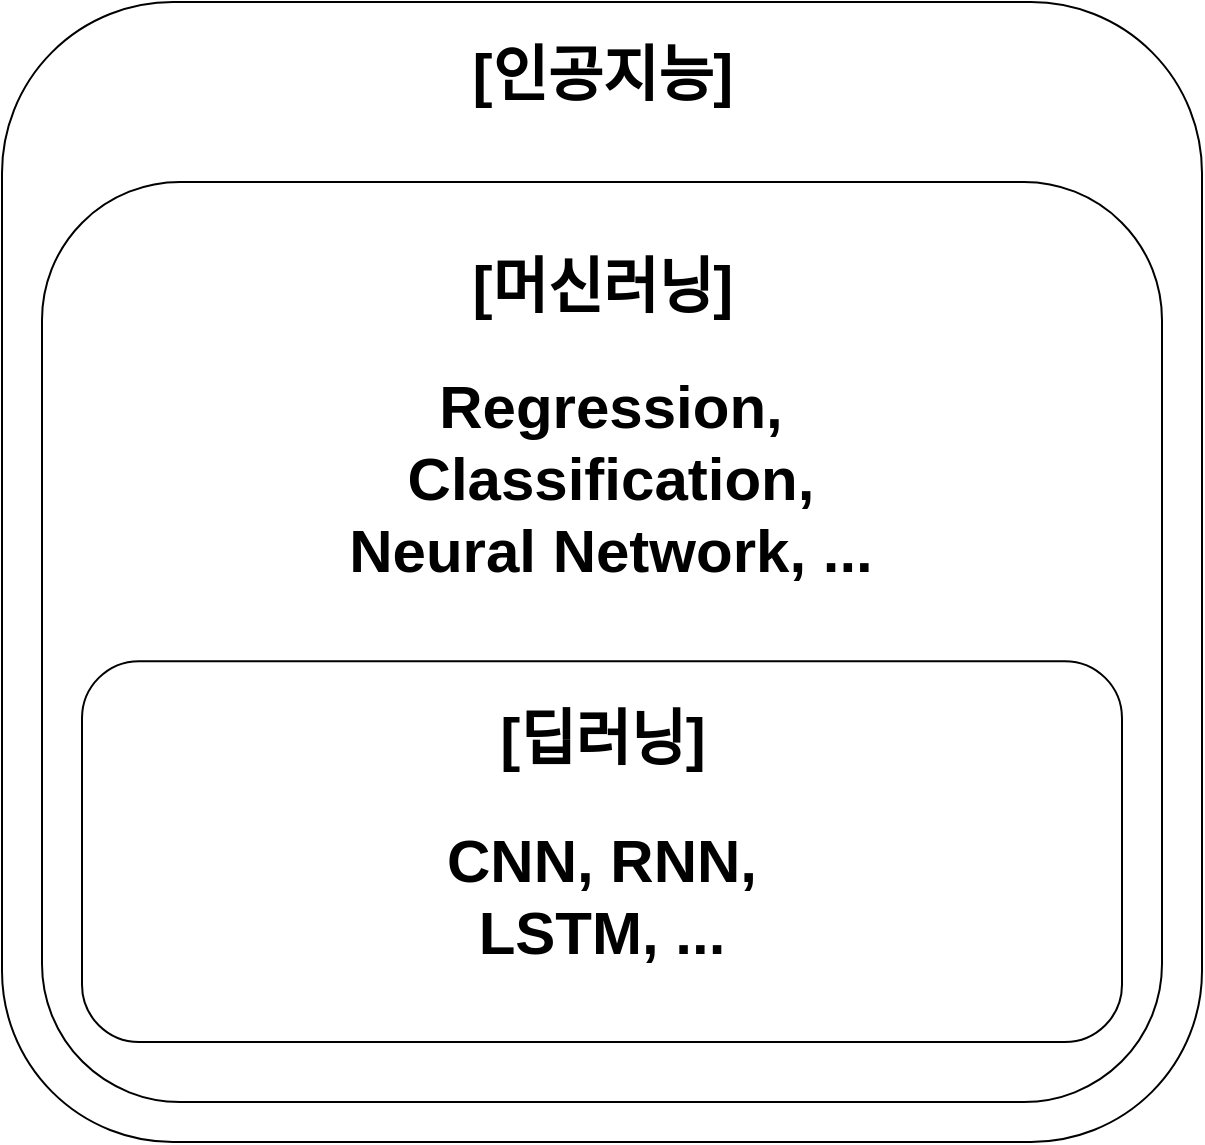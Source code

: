 <mxfile version="12.4.8" type="device"><diagram id="8aFPPKYqAb71KTt8cDa2" name="Page-1"><mxGraphModel dx="1422" dy="713" grid="1" gridSize="10" guides="1" tooltips="1" connect="1" arrows="1" fold="1" page="1" pageScale="1" pageWidth="827" pageHeight="1169" math="0" shadow="0"><root><mxCell id="0"/><mxCell id="1" parent="0"/><mxCell id="tX9UxH7PBvohd903QbZp-9" value="" style="group" vertex="1" connectable="0" parent="1"><mxGeometry x="40" y="40" width="600" height="570" as="geometry"/></mxCell><mxCell id="tX9UxH7PBvohd903QbZp-1" value="" style="rounded=1;whiteSpace=wrap;html=1;" vertex="1" parent="tX9UxH7PBvohd903QbZp-9"><mxGeometry width="600" height="570" as="geometry"/></mxCell><mxCell id="tX9UxH7PBvohd903QbZp-4" value="&lt;b&gt;&lt;font style=&quot;font-size: 30px&quot;&gt;[인공지능]&lt;/font&gt;&lt;/b&gt;" style="text;html=1;strokeColor=none;fillColor=none;align=center;verticalAlign=middle;whiteSpace=wrap;rounded=0;" vertex="1" parent="tX9UxH7PBvohd903QbZp-9"><mxGeometry x="216.667" y="26.719" width="166.667" height="17.812" as="geometry"/></mxCell><mxCell id="tX9UxH7PBvohd903QbZp-10" value="" style="group" vertex="1" connectable="0" parent="1"><mxGeometry x="60" y="130" width="560" height="460" as="geometry"/></mxCell><mxCell id="tX9UxH7PBvohd903QbZp-2" value="" style="rounded=1;whiteSpace=wrap;html=1;" vertex="1" parent="tX9UxH7PBvohd903QbZp-10"><mxGeometry width="560" height="460" as="geometry"/></mxCell><mxCell id="tX9UxH7PBvohd903QbZp-5" value="&lt;b&gt;&lt;font style=&quot;font-size: 30px&quot;&gt;[머신러닝]&lt;/font&gt;&lt;/b&gt;" style="text;html=1;strokeColor=none;fillColor=none;align=center;verticalAlign=middle;whiteSpace=wrap;rounded=0;" vertex="1" parent="tX9UxH7PBvohd903QbZp-10"><mxGeometry x="197.647" y="43.579" width="164.706" height="17.432" as="geometry"/></mxCell><mxCell id="tX9UxH7PBvohd903QbZp-6" value="&lt;span style=&quot;font-size: 30px&quot;&gt;&lt;b&gt;Regression, Classification, Neural Network, ...&lt;/b&gt;&lt;/span&gt;" style="text;html=1;strokeColor=none;fillColor=none;align=center;verticalAlign=middle;whiteSpace=wrap;rounded=0;" vertex="1" parent="tX9UxH7PBvohd903QbZp-10"><mxGeometry x="150" y="104.589" width="269.41" height="87.158" as="geometry"/></mxCell><mxCell id="tX9UxH7PBvohd903QbZp-11" value="" style="group" vertex="1" connectable="0" parent="tX9UxH7PBvohd903QbZp-10"><mxGeometry x="20" y="239.58" width="520" height="190.42" as="geometry"/></mxCell><mxCell id="tX9UxH7PBvohd903QbZp-3" value="" style="rounded=1;whiteSpace=wrap;html=1;" vertex="1" parent="tX9UxH7PBvohd903QbZp-11"><mxGeometry width="520" height="190.42" as="geometry"/></mxCell><mxCell id="tX9UxH7PBvohd903QbZp-7" value="&lt;b&gt;&lt;font style=&quot;font-size: 30px&quot;&gt;[딥러닝]&lt;/font&gt;&lt;/b&gt;" style="text;html=1;strokeColor=none;fillColor=none;align=center;verticalAlign=middle;whiteSpace=wrap;rounded=0;" vertex="1" parent="tX9UxH7PBvohd903QbZp-11"><mxGeometry x="178.75" y="31.737" width="162.5" height="13.132" as="geometry"/></mxCell><mxCell id="tX9UxH7PBvohd903QbZp-8" value="&lt;span style=&quot;font-size: 30px&quot;&gt;&lt;b&gt;CNN, RNN, LSTM, ...&lt;/b&gt;&lt;/span&gt;" style="text;html=1;strokeColor=none;fillColor=none;align=center;verticalAlign=middle;whiteSpace=wrap;rounded=0;" vertex="1" parent="tX9UxH7PBvohd903QbZp-11"><mxGeometry x="142.188" y="84.626" width="235.625" height="65.662" as="geometry"/></mxCell></root></mxGraphModel></diagram></mxfile>
